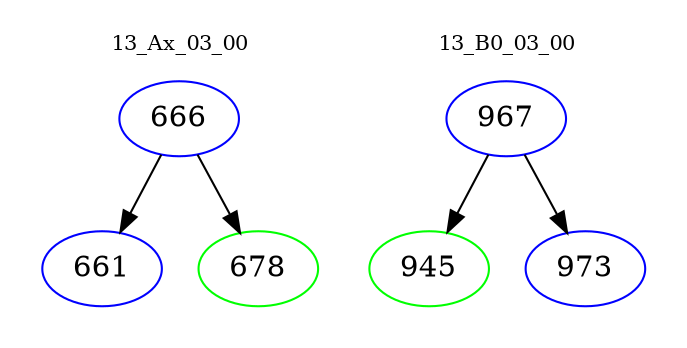 digraph{
subgraph cluster_0 {
color = white
label = "13_Ax_03_00";
fontsize=10;
T0_666 [label="666", color="blue"]
T0_666 -> T0_661 [color="black"]
T0_661 [label="661", color="blue"]
T0_666 -> T0_678 [color="black"]
T0_678 [label="678", color="green"]
}
subgraph cluster_1 {
color = white
label = "13_B0_03_00";
fontsize=10;
T1_967 [label="967", color="blue"]
T1_967 -> T1_945 [color="black"]
T1_945 [label="945", color="green"]
T1_967 -> T1_973 [color="black"]
T1_973 [label="973", color="blue"]
}
}
